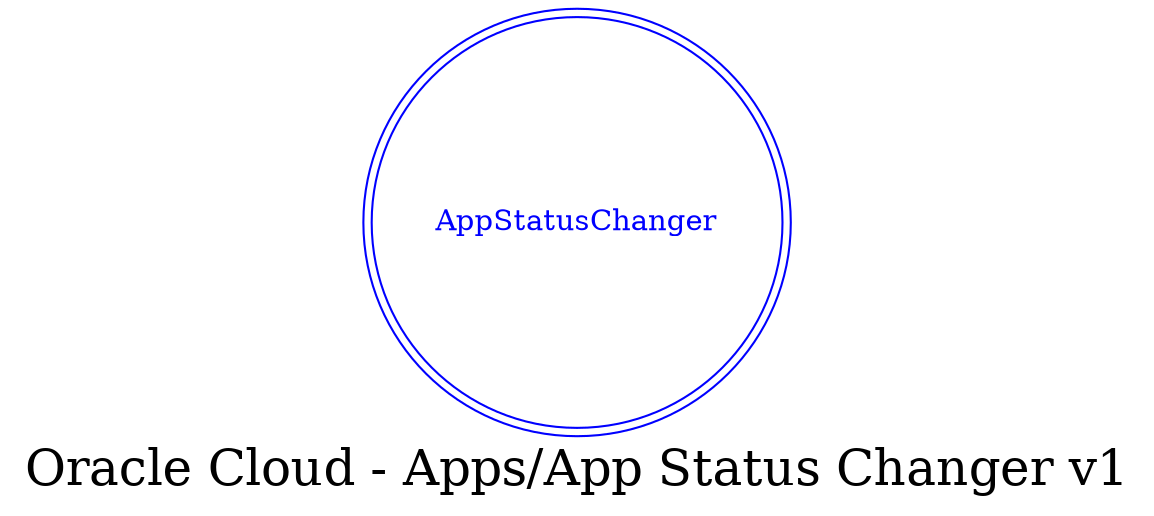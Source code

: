 digraph LexiconGraph {
graph[label="Oracle Cloud - Apps/App Status Changer v1", fontsize=24]
splines=true
"AppStatusChanger" [color=blue, fontcolor=blue, shape=doublecircle]
}
